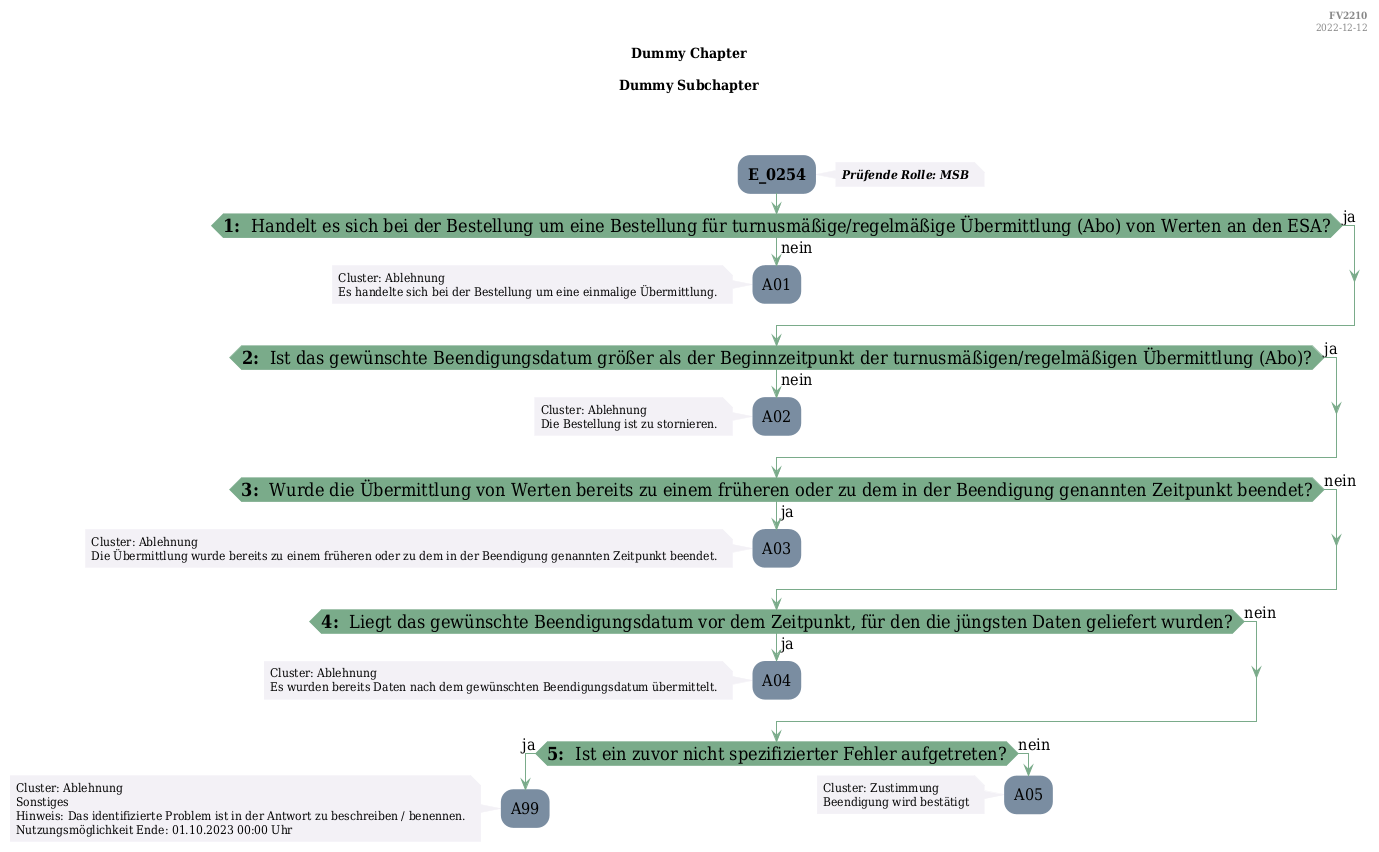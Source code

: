 @startuml
skinparam Shadowing false
skinparam NoteBorderColor #f3f1f6
skinparam NoteBackgroundColor #f3f1f6
skinparam NoteFontSize 12
skinparam ActivityBorderColor none
skinparam ActivityBackgroundColor #7a8da1
skinparam ActivityFontSize 16
skinparam ArrowColor #7aab8a
skinparam ArrowFontSize 16
skinparam ActivityDiamondBackgroundColor #7aab8a
skinparam ActivityDiamondBorderColor #7aab8a
skinparam ActivityDiamondFontSize 18
skinparam defaultFontName DejaVu Serif Condensed
skinparam ActivityEndColor #669580

header
<b>FV2210
2022-12-12
endheader

title
Dummy Chapter

Dummy Subchapter



end title
:<b>E_0254</b>;
note right
<b><i>Prüfende Rolle: MSB
end note

if (<b>1: </b> Handelt es sich bei der Bestellung um eine Bestellung für turnusmäßige/regelmäßige Übermittlung (Abo&#41; von Werten an den ESA?) then (ja)
else (nein)
    :A01;
    note left
        Cluster: Ablehnung
        Es handelte sich bei der Bestellung um eine einmalige Übermittlung.
    endnote
    kill;
endif
if (<b>2: </b> Ist das gewünschte Beendigungsdatum größer als der Beginnzeitpunkt der turnusmäßigen/regelmäßigen Übermittlung (Abo&#41;?) then (ja)
else (nein)
    :A02;
    note left
        Cluster: Ablehnung
        Die Bestellung ist zu stornieren.
    endnote
    kill;
endif
if (<b>3: </b> Wurde die Übermittlung von Werten bereits zu einem früheren oder zu dem in der Beendigung genannten Zeitpunkt beendet?) then (ja)
    :A03;
    note left
        Cluster: Ablehnung
        Die Übermittlung wurde bereits zu einem früheren oder zu dem in der Beendigung genannten Zeitpunkt beendet.
    endnote
    kill;
else (nein)
endif
if (<b>4: </b> Liegt das gewünschte Beendigungsdatum vor dem Zeitpunkt, für den die jüngsten Daten geliefert wurden?) then (ja)
    :A04;
    note left
        Cluster: Ablehnung 
        Es wurden bereits Daten nach dem gewünschten Beendigungsdatum übermittelt.
    endnote
    kill;
else (nein)
endif
if (<b>5: </b> Ist ein zuvor nicht spezifizierter Fehler aufgetreten?) then (ja)
    :A99;
    note left
        Cluster: Ablehnung 
        Sonstiges
        Hinweis: Das identifizierte Problem ist in der Antwort zu beschreiben / benennen.
        Nutzungsmöglichkeit Ende: 01.10.2023 00:00 Uhr
    endnote
    kill;
else (nein)
    :A05;
    note left
        Cluster: Zustimmung
        Beendigung wird bestätigt
    endnote
    kill;
endif

@enduml
